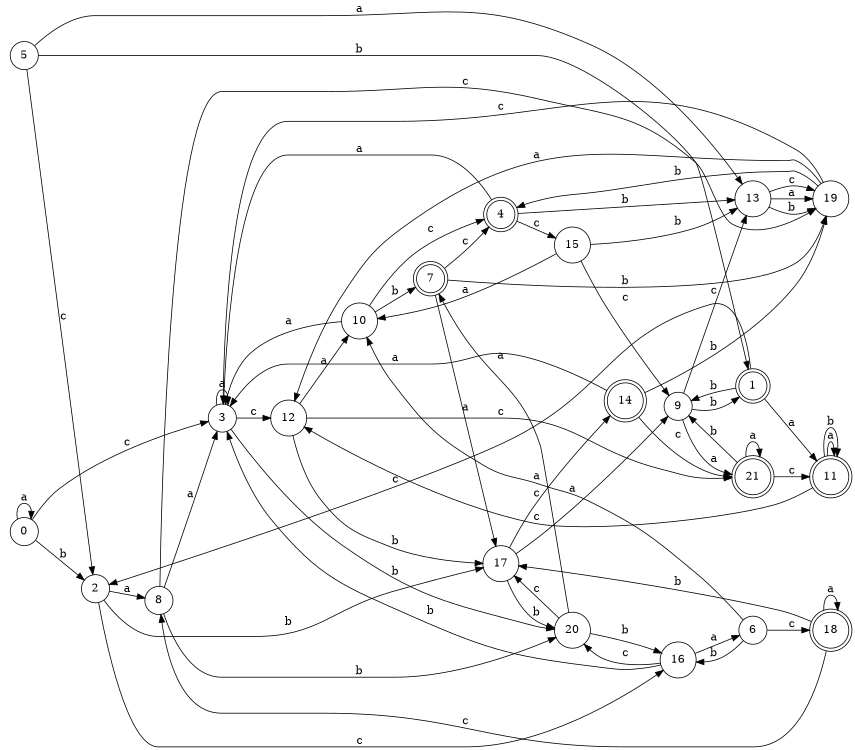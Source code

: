 digraph n18_6 {
__start0 [label="" shape="none"];

rankdir=LR;
size="8,5";

s0 [style="filled", color="black", fillcolor="white" shape="circle", label="0"];
s1 [style="rounded,filled", color="black", fillcolor="white" shape="doublecircle", label="1"];
s2 [style="filled", color="black", fillcolor="white" shape="circle", label="2"];
s3 [style="filled", color="black", fillcolor="white" shape="circle", label="3"];
s4 [style="rounded,filled", color="black", fillcolor="white" shape="doublecircle", label="4"];
s5 [style="filled", color="black", fillcolor="white" shape="circle", label="5"];
s6 [style="filled", color="black", fillcolor="white" shape="circle", label="6"];
s7 [style="rounded,filled", color="black", fillcolor="white" shape="doublecircle", label="7"];
s8 [style="filled", color="black", fillcolor="white" shape="circle", label="8"];
s9 [style="filled", color="black", fillcolor="white" shape="circle", label="9"];
s10 [style="filled", color="black", fillcolor="white" shape="circle", label="10"];
s11 [style="rounded,filled", color="black", fillcolor="white" shape="doublecircle", label="11"];
s12 [style="filled", color="black", fillcolor="white" shape="circle", label="12"];
s13 [style="filled", color="black", fillcolor="white" shape="circle", label="13"];
s14 [style="rounded,filled", color="black", fillcolor="white" shape="doublecircle", label="14"];
s15 [style="filled", color="black", fillcolor="white" shape="circle", label="15"];
s16 [style="filled", color="black", fillcolor="white" shape="circle", label="16"];
s17 [style="filled", color="black", fillcolor="white" shape="circle", label="17"];
s18 [style="rounded,filled", color="black", fillcolor="white" shape="doublecircle", label="18"];
s19 [style="filled", color="black", fillcolor="white" shape="circle", label="19"];
s20 [style="filled", color="black", fillcolor="white" shape="circle", label="20"];
s21 [style="rounded,filled", color="black", fillcolor="white" shape="doublecircle", label="21"];
s0 -> s0 [label="a"];
s0 -> s2 [label="b"];
s0 -> s3 [label="c"];
s1 -> s11 [label="a"];
s1 -> s9 [label="b"];
s1 -> s2 [label="c"];
s2 -> s8 [label="a"];
s2 -> s17 [label="b"];
s2 -> s16 [label="c"];
s3 -> s3 [label="a"];
s3 -> s20 [label="b"];
s3 -> s12 [label="c"];
s4 -> s3 [label="a"];
s4 -> s13 [label="b"];
s4 -> s15 [label="c"];
s5 -> s13 [label="a"];
s5 -> s1 [label="b"];
s5 -> s2 [label="c"];
s6 -> s10 [label="a"];
s6 -> s16 [label="b"];
s6 -> s18 [label="c"];
s7 -> s17 [label="a"];
s7 -> s19 [label="b"];
s7 -> s4 [label="c"];
s8 -> s3 [label="a"];
s8 -> s20 [label="b"];
s8 -> s19 [label="c"];
s9 -> s21 [label="a"];
s9 -> s1 [label="b"];
s9 -> s13 [label="c"];
s10 -> s3 [label="a"];
s10 -> s7 [label="b"];
s10 -> s4 [label="c"];
s11 -> s11 [label="a"];
s11 -> s11 [label="b"];
s11 -> s12 [label="c"];
s12 -> s10 [label="a"];
s12 -> s17 [label="b"];
s12 -> s21 [label="c"];
s13 -> s19 [label="a"];
s13 -> s19 [label="b"];
s13 -> s19 [label="c"];
s14 -> s3 [label="a"];
s14 -> s19 [label="b"];
s14 -> s21 [label="c"];
s15 -> s10 [label="a"];
s15 -> s13 [label="b"];
s15 -> s9 [label="c"];
s16 -> s6 [label="a"];
s16 -> s3 [label="b"];
s16 -> s20 [label="c"];
s17 -> s9 [label="a"];
s17 -> s20 [label="b"];
s17 -> s14 [label="c"];
s18 -> s18 [label="a"];
s18 -> s17 [label="b"];
s18 -> s8 [label="c"];
s19 -> s12 [label="a"];
s19 -> s4 [label="b"];
s19 -> s3 [label="c"];
s20 -> s7 [label="a"];
s20 -> s16 [label="b"];
s20 -> s17 [label="c"];
s21 -> s21 [label="a"];
s21 -> s9 [label="b"];
s21 -> s11 [label="c"];

}